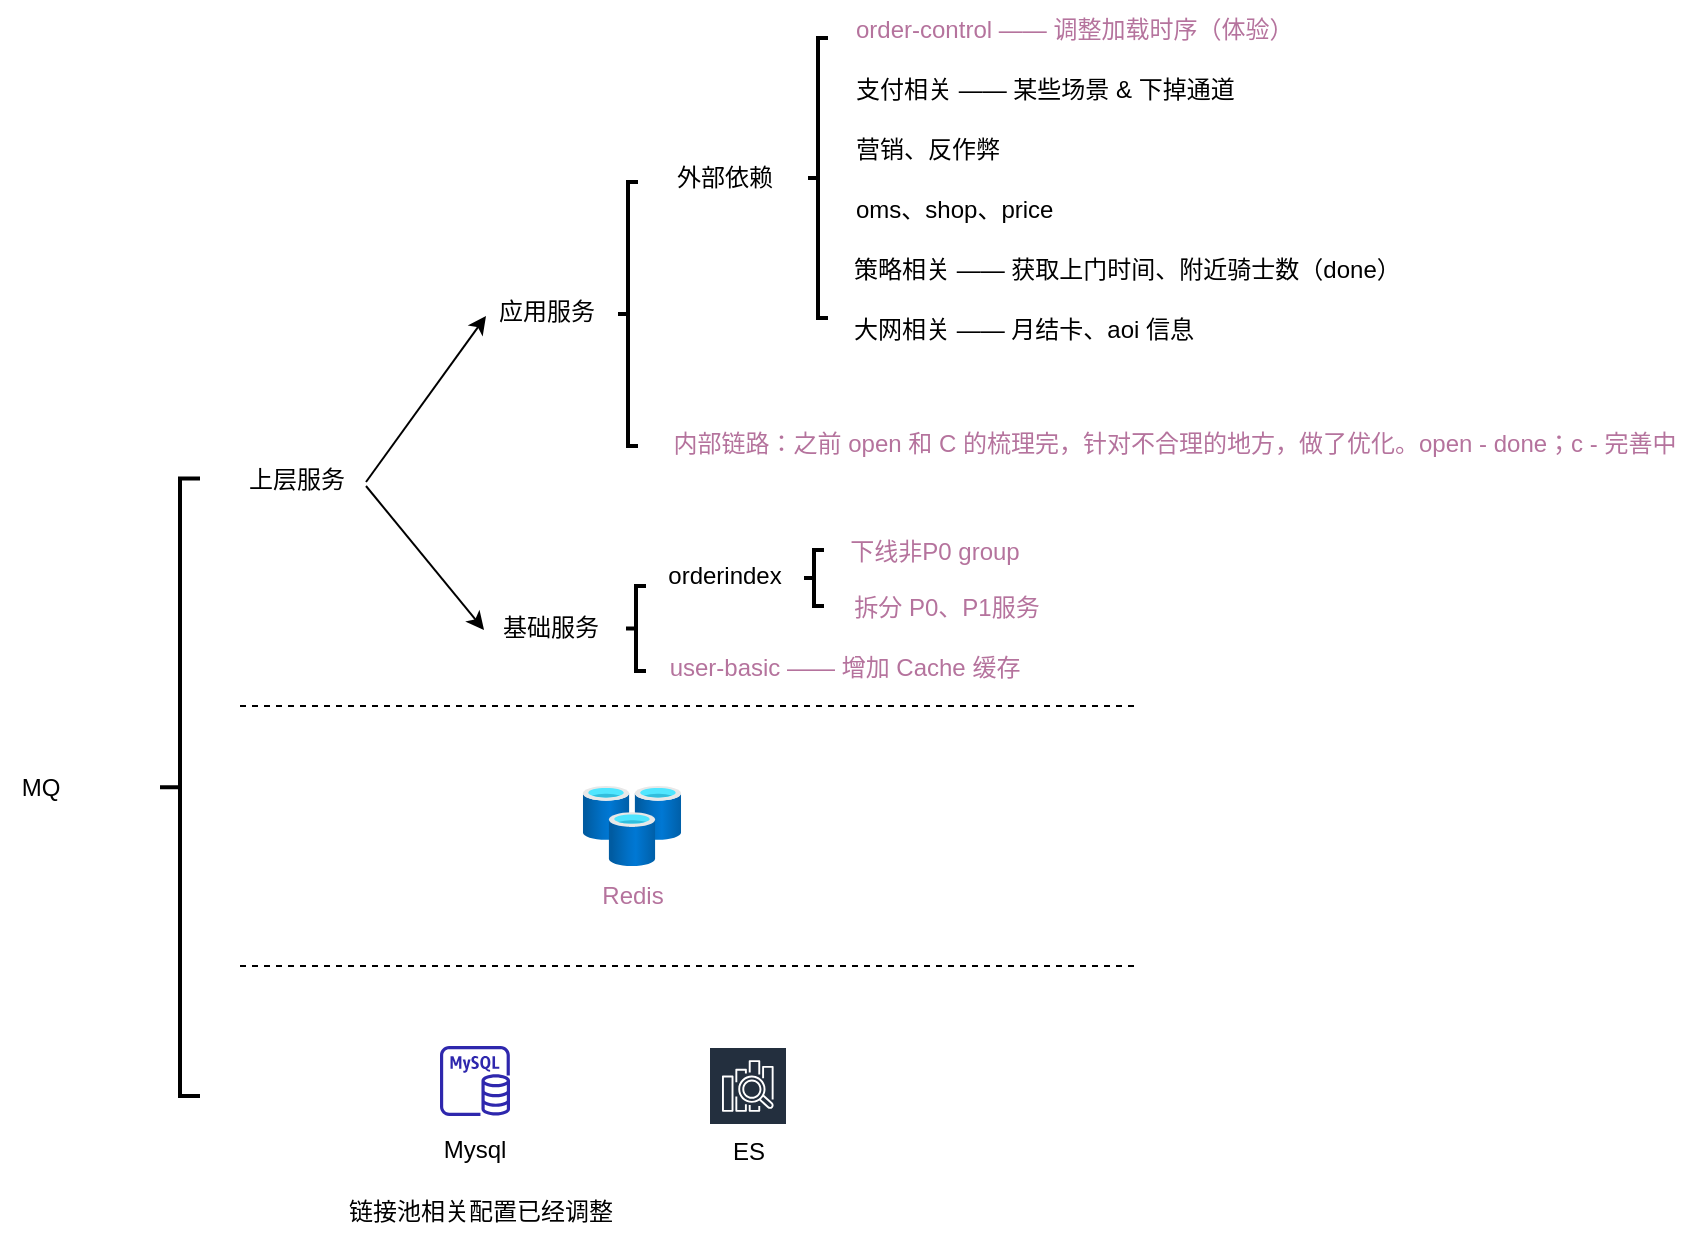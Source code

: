 <mxfile version="21.6.1" type="github">
  <diagram id="prtHgNgQTEPvFCAcTncT" name="Page-1">
    <mxGraphModel dx="1044" dy="786" grid="1" gridSize="10" guides="1" tooltips="1" connect="1" arrows="1" fold="1" page="1" pageScale="1" pageWidth="827" pageHeight="1169" math="0" shadow="0">
      <root>
        <mxCell id="0" />
        <mxCell id="1" parent="0" />
        <mxCell id="uOXKOe0CaD_opCTcT0az-1" value="" style="endArrow=none;dashed=1;html=1;rounded=0;" edge="1" parent="1">
          <mxGeometry width="50" height="50" relative="1" as="geometry">
            <mxPoint x="207" y="440" as="sourcePoint" />
            <mxPoint x="657" y="440" as="targetPoint" />
          </mxGeometry>
        </mxCell>
        <mxCell id="uOXKOe0CaD_opCTcT0az-2" value="" style="sketch=0;outlineConnect=0;fontColor=#232F3E;gradientColor=none;fillColor=#2E27AD;strokeColor=none;dashed=0;verticalLabelPosition=bottom;verticalAlign=top;align=center;html=1;fontSize=12;fontStyle=0;aspect=fixed;pointerEvents=1;shape=mxgraph.aws4.rds_mysql_instance;" vertex="1" parent="1">
          <mxGeometry x="307" y="610" width="35" height="35" as="geometry" />
        </mxCell>
        <mxCell id="uOXKOe0CaD_opCTcT0az-3" value="" style="sketch=0;outlineConnect=0;fontColor=#232F3E;gradientColor=none;strokeColor=#ffffff;fillColor=#232F3E;dashed=0;verticalLabelPosition=middle;verticalAlign=bottom;align=center;html=1;whiteSpace=wrap;fontSize=10;fontStyle=1;spacing=3;shape=mxgraph.aws4.productIcon;prIcon=mxgraph.aws4.elasticsearch_service;" vertex="1" parent="1">
          <mxGeometry x="441" y="610" width="40" height="45" as="geometry" />
        </mxCell>
        <mxCell id="uOXKOe0CaD_opCTcT0az-4" value="" style="image;aspect=fixed;html=1;points=[];align=center;fontSize=12;image=img/lib/azure2/databases/Cache_Redis.svg;" vertex="1" parent="1">
          <mxGeometry x="378.38" y="480" width="49.23" height="40" as="geometry" />
        </mxCell>
        <mxCell id="uOXKOe0CaD_opCTcT0az-5" value="" style="endArrow=none;dashed=1;html=1;rounded=0;" edge="1" parent="1">
          <mxGeometry width="50" height="50" relative="1" as="geometry">
            <mxPoint x="207" y="570" as="sourcePoint" />
            <mxPoint x="657" y="570" as="targetPoint" />
          </mxGeometry>
        </mxCell>
        <mxCell id="uOXKOe0CaD_opCTcT0az-6" value="上层服务" style="text;html=1;align=center;verticalAlign=middle;resizable=0;points=[];autosize=1;strokeColor=none;fillColor=none;" vertex="1" parent="1">
          <mxGeometry x="200" y="312" width="70" height="30" as="geometry" />
        </mxCell>
        <mxCell id="uOXKOe0CaD_opCTcT0az-7" value="" style="endArrow=classic;html=1;rounded=0;strokeColor=#000000;" edge="1" parent="1">
          <mxGeometry width="50" height="50" relative="1" as="geometry">
            <mxPoint x="270" y="328" as="sourcePoint" />
            <mxPoint x="330" y="245" as="targetPoint" />
          </mxGeometry>
        </mxCell>
        <mxCell id="uOXKOe0CaD_opCTcT0az-8" value="" style="endArrow=classic;html=1;rounded=0;strokeColor=#000000;exitX=1.057;exitY=1.1;exitDx=0;exitDy=0;exitPerimeter=0;entryX=0.029;entryY=0.533;entryDx=0;entryDy=0;entryPerimeter=0;" edge="1" parent="1" target="uOXKOe0CaD_opCTcT0az-10">
          <mxGeometry width="50" height="50" relative="1" as="geometry">
            <mxPoint x="270" y="330" as="sourcePoint" />
            <mxPoint x="327.01" y="378" as="targetPoint" />
          </mxGeometry>
        </mxCell>
        <mxCell id="uOXKOe0CaD_opCTcT0az-9" value="orderindex" style="text;html=1;align=center;verticalAlign=middle;resizable=0;points=[];autosize=1;strokeColor=none;fillColor=none;" vertex="1" parent="1">
          <mxGeometry x="409" y="360" width="80" height="30" as="geometry" />
        </mxCell>
        <mxCell id="uOXKOe0CaD_opCTcT0az-10" value="基础服务" style="text;html=1;align=center;verticalAlign=middle;resizable=0;points=[];autosize=1;strokeColor=none;fillColor=none;" vertex="1" parent="1">
          <mxGeometry x="327" y="386" width="70" height="30" as="geometry" />
        </mxCell>
        <mxCell id="uOXKOe0CaD_opCTcT0az-11" value="user-basic —— 增加 Cache 缓存" style="text;html=1;align=center;verticalAlign=middle;resizable=0;points=[];autosize=1;strokeColor=none;fillColor=none;fontColor=#B5739D;" vertex="1" parent="1">
          <mxGeometry x="409" y="406" width="200" height="30" as="geometry" />
        </mxCell>
        <mxCell id="uOXKOe0CaD_opCTcT0az-12" value="" style="strokeWidth=2;html=1;shape=mxgraph.flowchart.annotation_2;align=left;labelPosition=right;pointerEvents=1;" vertex="1" parent="1">
          <mxGeometry x="400" y="380" width="10" height="42.5" as="geometry" />
        </mxCell>
        <mxCell id="uOXKOe0CaD_opCTcT0az-13" value="&lt;font color=&quot;#b5739d&quot;&gt;Redis&lt;/font&gt;" style="text;html=1;align=center;verticalAlign=middle;resizable=0;points=[];autosize=1;strokeColor=none;fillColor=none;" vertex="1" parent="1">
          <mxGeometry x="377.61" y="520" width="50" height="30" as="geometry" />
        </mxCell>
        <mxCell id="uOXKOe0CaD_opCTcT0az-14" value="ES" style="text;html=1;align=center;verticalAlign=middle;resizable=0;points=[];autosize=1;strokeColor=none;fillColor=none;" vertex="1" parent="1">
          <mxGeometry x="441" y="648" width="40" height="30" as="geometry" />
        </mxCell>
        <mxCell id="uOXKOe0CaD_opCTcT0az-15" value="Mysql" style="text;html=1;align=center;verticalAlign=middle;resizable=0;points=[];autosize=1;strokeColor=none;fillColor=none;" vertex="1" parent="1">
          <mxGeometry x="299" y="647" width="50" height="30" as="geometry" />
        </mxCell>
        <mxCell id="uOXKOe0CaD_opCTcT0az-16" value="应用服务" style="text;html=1;align=center;verticalAlign=middle;resizable=0;points=[];autosize=1;strokeColor=none;fillColor=none;" vertex="1" parent="1">
          <mxGeometry x="325" y="228" width="70" height="30" as="geometry" />
        </mxCell>
        <mxCell id="uOXKOe0CaD_opCTcT0az-17" value="" style="strokeWidth=2;html=1;shape=mxgraph.flowchart.annotation_2;align=left;labelPosition=right;pointerEvents=1;" vertex="1" parent="1">
          <mxGeometry x="489" y="362" width="10" height="28" as="geometry" />
        </mxCell>
        <mxCell id="uOXKOe0CaD_opCTcT0az-18" value="下线非P0 group" style="text;html=1;align=center;verticalAlign=middle;resizable=0;points=[];autosize=1;strokeColor=none;fillColor=none;fontColor=#B5739D;" vertex="1" parent="1">
          <mxGeometry x="499" y="348" width="110" height="30" as="geometry" />
        </mxCell>
        <mxCell id="uOXKOe0CaD_opCTcT0az-19" value="拆分 P0、P1服务" style="text;html=1;align=center;verticalAlign=middle;resizable=0;points=[];autosize=1;strokeColor=none;fillColor=none;fontColor=#B5739D;" vertex="1" parent="1">
          <mxGeometry x="500" y="376" width="120" height="30" as="geometry" />
        </mxCell>
        <mxCell id="uOXKOe0CaD_opCTcT0az-20" value="" style="strokeWidth=2;html=1;shape=mxgraph.flowchart.annotation_2;align=left;labelPosition=right;pointerEvents=1;" vertex="1" parent="1">
          <mxGeometry x="491" y="106" width="10" height="140" as="geometry" />
        </mxCell>
        <mxCell id="uOXKOe0CaD_opCTcT0az-21" value="&lt;font color=&quot;#b5739d&quot;&gt;order-control —— 调整加载时序（体验）&lt;/font&gt;" style="text;html=1;align=left;verticalAlign=middle;resizable=0;points=[];autosize=1;strokeColor=none;fillColor=none;" vertex="1" parent="1">
          <mxGeometry x="513" y="87" width="240" height="30" as="geometry" />
        </mxCell>
        <mxCell id="uOXKOe0CaD_opCTcT0az-22" value="支付相关 —— 某些场景 &amp;amp; 下掉通道" style="text;html=1;align=left;verticalAlign=middle;resizable=0;points=[];autosize=1;strokeColor=none;fillColor=none;" vertex="1" parent="1">
          <mxGeometry x="513" y="117" width="210" height="30" as="geometry" />
        </mxCell>
        <mxCell id="uOXKOe0CaD_opCTcT0az-23" value="营销、反作弊" style="text;html=1;align=left;verticalAlign=middle;resizable=0;points=[];autosize=1;strokeColor=none;fillColor=none;" vertex="1" parent="1">
          <mxGeometry x="513" y="147" width="100" height="30" as="geometry" />
        </mxCell>
        <mxCell id="uOXKOe0CaD_opCTcT0az-24" value="oms、shop、price" style="text;html=1;align=left;verticalAlign=middle;resizable=0;points=[];autosize=1;strokeColor=none;fillColor=none;" vertex="1" parent="1">
          <mxGeometry x="513" y="177" width="120" height="30" as="geometry" />
        </mxCell>
        <mxCell id="uOXKOe0CaD_opCTcT0az-25" value="策略相关 —— 获取上门时间、附近骑士数（done）" style="text;html=1;align=left;verticalAlign=middle;resizable=0;points=[];autosize=1;strokeColor=none;fillColor=none;" vertex="1" parent="1">
          <mxGeometry x="512" y="207" width="300" height="30" as="geometry" />
        </mxCell>
        <mxCell id="uOXKOe0CaD_opCTcT0az-26" value="大网相关 —— 月结卡、aoi 信息" style="text;html=1;align=left;verticalAlign=middle;resizable=0;points=[];autosize=1;strokeColor=none;fillColor=none;" vertex="1" parent="1">
          <mxGeometry x="512" y="237" width="190" height="30" as="geometry" />
        </mxCell>
        <mxCell id="uOXKOe0CaD_opCTcT0az-27" value="" style="strokeWidth=2;html=1;shape=mxgraph.flowchart.annotation_2;align=left;labelPosition=right;pointerEvents=1;" vertex="1" parent="1">
          <mxGeometry x="167" y="326.25" width="20" height="308.75" as="geometry" />
        </mxCell>
        <mxCell id="uOXKOe0CaD_opCTcT0az-28" value="MQ" style="text;html=1;align=center;verticalAlign=middle;resizable=0;points=[];autosize=1;strokeColor=none;fillColor=none;" vertex="1" parent="1">
          <mxGeometry x="87" y="465.62" width="40" height="30" as="geometry" />
        </mxCell>
        <mxCell id="uOXKOe0CaD_opCTcT0az-29" value="链接池相关配置已经调整" style="text;html=1;align=center;verticalAlign=middle;resizable=0;points=[];autosize=1;strokeColor=none;fillColor=none;" vertex="1" parent="1">
          <mxGeometry x="247" y="678" width="160" height="30" as="geometry" />
        </mxCell>
        <mxCell id="uOXKOe0CaD_opCTcT0az-30" value="" style="strokeWidth=2;html=1;shape=mxgraph.flowchart.annotation_2;align=left;labelPosition=right;pointerEvents=1;" vertex="1" parent="1">
          <mxGeometry x="396" y="178" width="10" height="132" as="geometry" />
        </mxCell>
        <mxCell id="uOXKOe0CaD_opCTcT0az-31" value="外部依赖" style="text;html=1;align=center;verticalAlign=middle;resizable=0;points=[];autosize=1;strokeColor=none;fillColor=none;" vertex="1" parent="1">
          <mxGeometry x="413.5" y="161" width="70" height="30" as="geometry" />
        </mxCell>
        <mxCell id="uOXKOe0CaD_opCTcT0az-32" value="内部链路：之前 open 和 C 的梳理完，针对不合理的地方，做了优化。open - done；c - 完善中" style="text;html=1;align=center;verticalAlign=middle;resizable=0;points=[];autosize=1;strokeColor=none;fillColor=none;fontColor=#B5739D;" vertex="1" parent="1">
          <mxGeometry x="414" y="294" width="520" height="30" as="geometry" />
        </mxCell>
      </root>
    </mxGraphModel>
  </diagram>
</mxfile>
